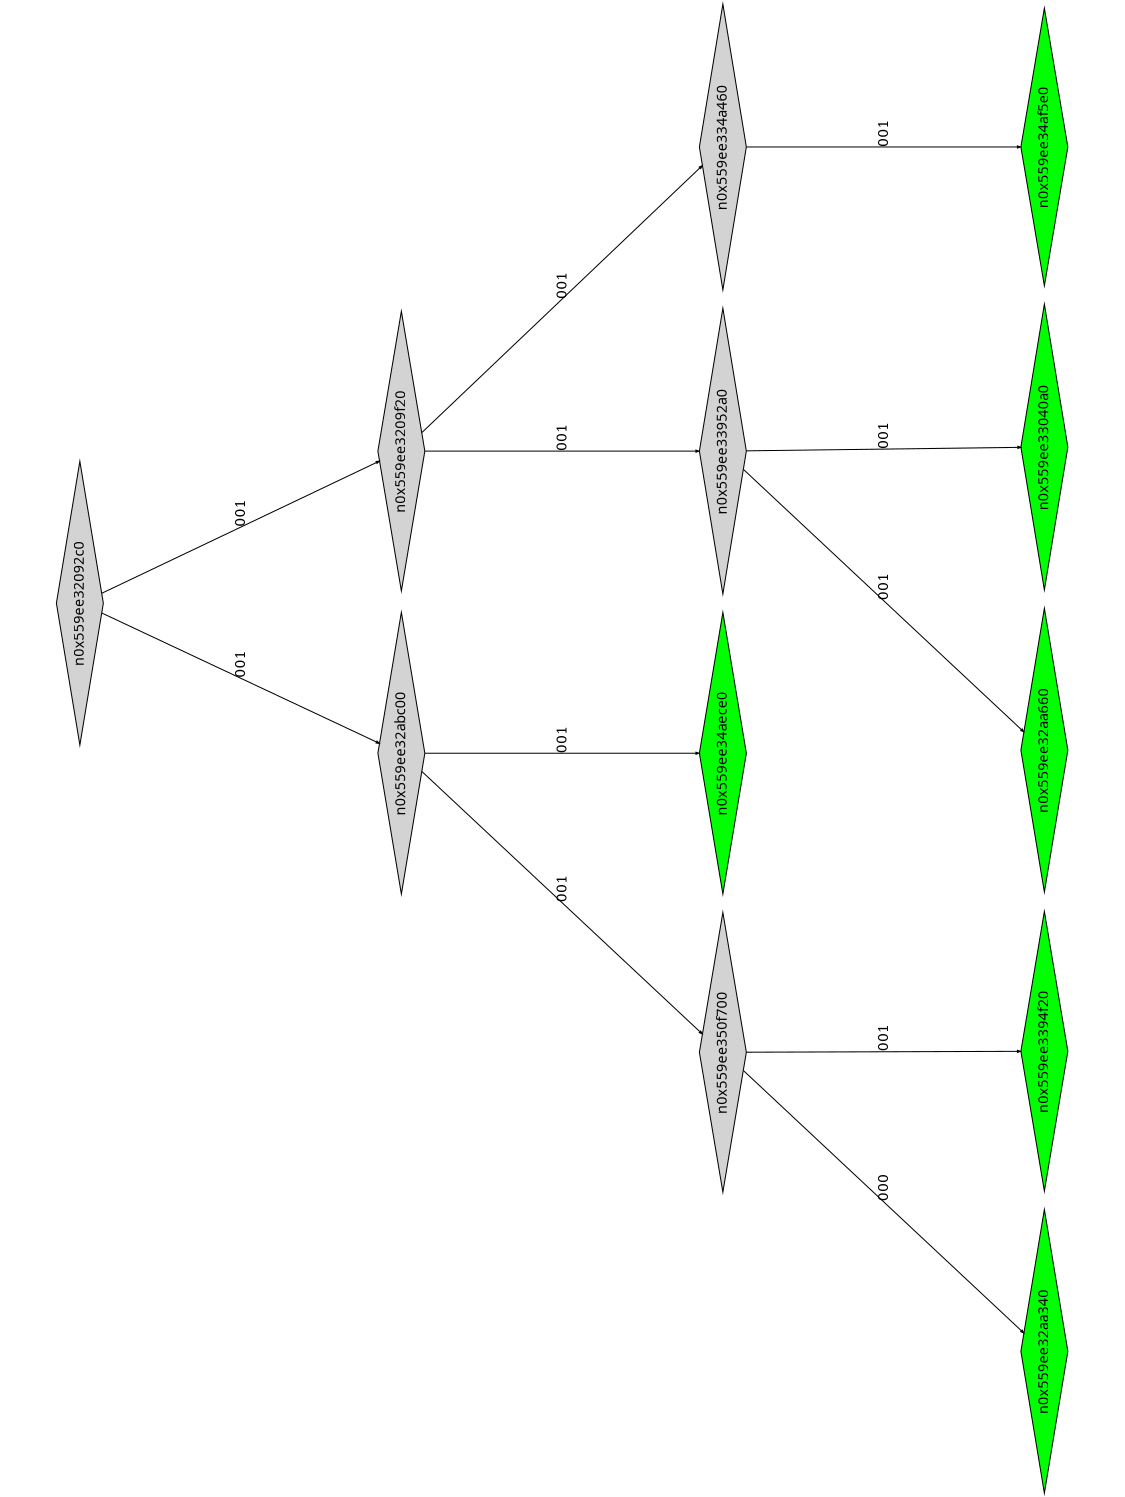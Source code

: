 digraph G {
	size="10,7.5";
	ratio=fill;
	rotate=90;
	center = "true";
	node [style="filled",width=.1,height=.1,fontname="Terminus"]
	edge [arrowsize=.3]
	n0x559ee32092c0 [shape=diamond];
	n0x559ee32092c0 -> n0x559ee32abc00 [label=001];
	n0x559ee32092c0 -> n0x559ee3209f20 [label=001];
	n0x559ee3209f20 [shape=diamond];
	n0x559ee3209f20 -> n0x559ee33952a0 [label=001];
	n0x559ee3209f20 -> n0x559ee334a460 [label=001];
	n0x559ee334a460 [shape=diamond];
	n0x559ee334a460 -> n0x559ee34af5e0 [label=001];
	n0x559ee34af5e0 [shape=diamond,fillcolor=green];
	n0x559ee33952a0 [shape=diamond];
	n0x559ee33952a0 -> n0x559ee32aa660 [label=001];
	n0x559ee33952a0 -> n0x559ee33040a0 [label=001];
	n0x559ee33040a0 [shape=diamond,fillcolor=green];
	n0x559ee32aa660 [shape=diamond,fillcolor=green];
	n0x559ee32abc00 [shape=diamond];
	n0x559ee32abc00 -> n0x559ee350f700 [label=001];
	n0x559ee32abc00 -> n0x559ee34aece0 [label=001];
	n0x559ee34aece0 [shape=diamond,fillcolor=green];
	n0x559ee350f700 [shape=diamond];
	n0x559ee350f700 -> n0x559ee32aa340 [label=000];
	n0x559ee350f700 -> n0x559ee3394f20 [label=001];
	n0x559ee3394f20 [shape=diamond,fillcolor=green];
	n0x559ee32aa340 [shape=diamond,fillcolor=green];
}
